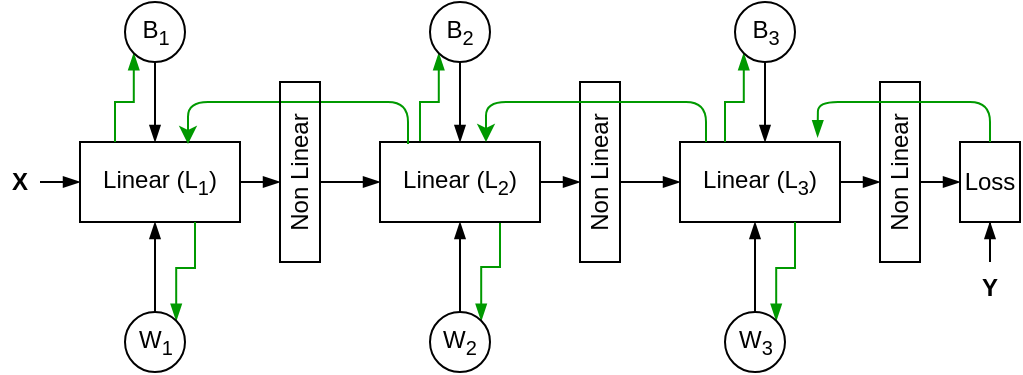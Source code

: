 <mxfile version="13.5.7" type="device"><diagram id="RQSjkud6FFBUzcc9P09r" name="Page-1"><mxGraphModel dx="962" dy="632" grid="1" gridSize="10" guides="1" tooltips="1" connect="1" arrows="1" fold="1" page="1" pageScale="1" pageWidth="850" pageHeight="1100" math="0" shadow="0"><root><mxCell id="0"/><mxCell id="1" parent="0"/><mxCell id="GBqR7MN2f6q3GixvTqg4-11" style="edgeStyle=orthogonalEdgeStyle;rounded=0;orthogonalLoop=1;jettySize=auto;html=1;entryX=0;entryY=0.5;entryDx=0;entryDy=0;endArrow=blockThin;endFill=1;" parent="1" source="GBqR7MN2f6q3GixvTqg4-1" edge="1"><mxGeometry relative="1" as="geometry"><mxPoint x="220" y="120" as="targetPoint"/></mxGeometry></mxCell><mxCell id="GBqR7MN2f6q3GixvTqg4-1" value="Linear (L&lt;sub&gt;1&lt;/sub&gt;)" style="rounded=0;whiteSpace=wrap;html=1;fillColor=none;" parent="1" vertex="1"><mxGeometry x="120" y="100" width="80" height="40" as="geometry"/></mxCell><mxCell id="GBqR7MN2f6q3GixvTqg4-38" style="edgeStyle=orthogonalEdgeStyle;rounded=0;orthogonalLoop=1;jettySize=auto;html=1;entryX=0;entryY=0.5;entryDx=0;entryDy=0;endArrow=blockThin;endFill=1;" parent="1" target="GBqR7MN2f6q3GixvTqg4-21" edge="1"><mxGeometry relative="1" as="geometry"><mxPoint x="240" y="120" as="sourcePoint"/></mxGeometry></mxCell><mxCell id="GBqR7MN2f6q3GixvTqg4-13" style="edgeStyle=orthogonalEdgeStyle;rounded=0;orthogonalLoop=1;jettySize=auto;html=1;exitX=1;exitY=0.5;exitDx=0;exitDy=0;entryX=0;entryY=0.5;entryDx=0;entryDy=0;endArrow=blockThin;endFill=1;" parent="1" source="GBqR7MN2f6q3GixvTqg4-12" target="GBqR7MN2f6q3GixvTqg4-1" edge="1"><mxGeometry relative="1" as="geometry"/></mxCell><mxCell id="GBqR7MN2f6q3GixvTqg4-12" value="&lt;b&gt;X&lt;/b&gt;" style="text;html=1;strokeColor=none;fillColor=none;align=center;verticalAlign=middle;whiteSpace=wrap;rounded=0;" parent="1" vertex="1"><mxGeometry x="80" y="110" width="20" height="20" as="geometry"/></mxCell><mxCell id="GBqR7MN2f6q3GixvTqg4-20" style="edgeStyle=orthogonalEdgeStyle;rounded=0;orthogonalLoop=1;jettySize=auto;html=1;entryX=0;entryY=0.5;entryDx=0;entryDy=0;endArrow=blockThin;endFill=1;" parent="1" source="GBqR7MN2f6q3GixvTqg4-21" edge="1"><mxGeometry relative="1" as="geometry"><mxPoint x="370" y="120" as="targetPoint"/></mxGeometry></mxCell><mxCell id="GBqR7MN2f6q3GixvTqg4-81" style="edgeStyle=orthogonalEdgeStyle;rounded=0;orthogonalLoop=1;jettySize=auto;html=1;exitX=0.75;exitY=1;exitDx=0;exitDy=0;entryX=1;entryY=0;entryDx=0;entryDy=0;endArrow=blockThin;endFill=1;strokeColor=#009900;" parent="1" source="GBqR7MN2f6q3GixvTqg4-21" target="GBqR7MN2f6q3GixvTqg4-60" edge="1"><mxGeometry relative="1" as="geometry"/></mxCell><mxCell id="GBqR7MN2f6q3GixvTqg4-82" style="edgeStyle=orthogonalEdgeStyle;rounded=0;orthogonalLoop=1;jettySize=auto;html=1;exitX=0.25;exitY=0;exitDx=0;exitDy=0;entryX=0;entryY=1;entryDx=0;entryDy=0;endArrow=blockThin;endFill=1;strokeColor=#009900;" parent="1" source="GBqR7MN2f6q3GixvTqg4-21" target="GBqR7MN2f6q3GixvTqg4-59" edge="1"><mxGeometry relative="1" as="geometry"/></mxCell><mxCell id="GBqR7MN2f6q3GixvTqg4-21" value="Linear (L&lt;sub&gt;2&lt;/sub&gt;)" style="rounded=0;whiteSpace=wrap;html=1;fillColor=none;" parent="1" vertex="1"><mxGeometry x="270" y="100" width="80" height="40" as="geometry"/></mxCell><mxCell id="GBqR7MN2f6q3GixvTqg4-39" style="edgeStyle=orthogonalEdgeStyle;rounded=0;orthogonalLoop=1;jettySize=auto;html=1;entryX=0;entryY=0.5;entryDx=0;entryDy=0;endArrow=blockThin;endFill=1;" parent="1" target="GBqR7MN2f6q3GixvTqg4-28" edge="1"><mxGeometry relative="1" as="geometry"><mxPoint x="390" y="120" as="sourcePoint"/></mxGeometry></mxCell><mxCell id="GBqR7MN2f6q3GixvTqg4-27" style="edgeStyle=orthogonalEdgeStyle;rounded=0;orthogonalLoop=1;jettySize=auto;html=1;entryX=0;entryY=0.5;entryDx=0;entryDy=0;endArrow=blockThin;endFill=1;" parent="1" source="GBqR7MN2f6q3GixvTqg4-28" edge="1"><mxGeometry relative="1" as="geometry"><mxPoint x="520" y="120" as="targetPoint"/></mxGeometry></mxCell><mxCell id="GBqR7MN2f6q3GixvTqg4-28" value="Linear (L&lt;sub&gt;3&lt;/sub&gt;)" style="rounded=0;whiteSpace=wrap;html=1;fillColor=none;" parent="1" vertex="1"><mxGeometry x="420" y="100" width="80" height="40" as="geometry"/></mxCell><mxCell id="GBqR7MN2f6q3GixvTqg4-37" style="edgeStyle=orthogonalEdgeStyle;rounded=0;orthogonalLoop=1;jettySize=auto;html=1;exitX=1;exitY=0.5;exitDx=0;exitDy=0;entryX=0;entryY=0.5;entryDx=0;entryDy=0;endArrow=blockThin;endFill=1;" parent="1" target="GBqR7MN2f6q3GixvTqg4-34" edge="1"><mxGeometry relative="1" as="geometry"><mxPoint x="540" y="120" as="sourcePoint"/></mxGeometry></mxCell><mxCell id="GBqR7MN2f6q3GixvTqg4-34" value="Loss" style="rounded=0;whiteSpace=wrap;html=1;fillColor=none;" parent="1" vertex="1"><mxGeometry x="560" y="100" width="30" height="40" as="geometry"/></mxCell><mxCell id="GBqR7MN2f6q3GixvTqg4-36" style="edgeStyle=orthogonalEdgeStyle;rounded=0;orthogonalLoop=1;jettySize=auto;html=1;entryX=0.5;entryY=1;entryDx=0;entryDy=0;endArrow=blockThin;endFill=1;" parent="1" source="GBqR7MN2f6q3GixvTqg4-35" target="GBqR7MN2f6q3GixvTqg4-34" edge="1"><mxGeometry relative="1" as="geometry"/></mxCell><mxCell id="GBqR7MN2f6q3GixvTqg4-35" value="&lt;b&gt;Y&lt;/b&gt;" style="text;html=1;strokeColor=none;fillColor=none;align=center;verticalAlign=middle;whiteSpace=wrap;rounded=0;" parent="1" vertex="1"><mxGeometry x="565" y="160" width="20" height="25" as="geometry"/></mxCell><mxCell id="GBqR7MN2f6q3GixvTqg4-40" value="Non Linear" style="rounded=0;whiteSpace=wrap;html=1;horizontal=0;fillColor=none;" parent="1" vertex="1"><mxGeometry x="370" y="70" width="20" height="90" as="geometry"/></mxCell><mxCell id="GBqR7MN2f6q3GixvTqg4-41" value="Non Linear" style="rounded=0;whiteSpace=wrap;html=1;horizontal=0;fillColor=none;" parent="1" vertex="1"><mxGeometry x="520" y="70" width="20" height="90" as="geometry"/></mxCell><mxCell id="GBqR7MN2f6q3GixvTqg4-44" value="" style="endArrow=blockThin;html=1;endFill=1;strokeColor=#009900;entryX=0.86;entryY=-0.06;entryDx=0;entryDy=0;exitX=0.5;exitY=0;exitDx=0;exitDy=0;entryPerimeter=0;" parent="1" source="GBqR7MN2f6q3GixvTqg4-34" target="GBqR7MN2f6q3GixvTqg4-28" edge="1"><mxGeometry width="50" height="50" relative="1" as="geometry"><mxPoint x="580" y="70" as="sourcePoint"/><mxPoint x="500" y="70" as="targetPoint"/><Array as="points"><mxPoint x="575" y="80"/><mxPoint x="489" y="80"/></Array></mxGeometry></mxCell><mxCell id="GBqR7MN2f6q3GixvTqg4-49" value="" style="endArrow=classic;html=1;strokeColor=#009900;entryX=0.75;entryY=0;entryDx=0;entryDy=0;exitX=0.25;exitY=0;exitDx=0;exitDy=0;" parent="1" edge="1"><mxGeometry width="50" height="50" relative="1" as="geometry"><mxPoint x="433" y="100" as="sourcePoint"/><mxPoint x="323" y="100" as="targetPoint"/><Array as="points"><mxPoint x="433" y="80"/><mxPoint x="323" y="80"/></Array></mxGeometry></mxCell><mxCell id="GBqR7MN2f6q3GixvTqg4-53" value="" style="endArrow=classic;html=1;strokeColor=#009900;entryX=0.75;entryY=0;entryDx=0;entryDy=0;exitX=0.25;exitY=0;exitDx=0;exitDy=0;" parent="1" edge="1"><mxGeometry width="50" height="50" relative="1" as="geometry"><mxPoint x="284" y="101" as="sourcePoint"/><mxPoint x="174" y="101" as="targetPoint"/><Array as="points"><mxPoint x="284" y="80"/><mxPoint x="174" y="80"/></Array></mxGeometry></mxCell><mxCell id="GBqR7MN2f6q3GixvTqg4-57" value="Non Linear" style="rounded=0;whiteSpace=wrap;html=1;horizontal=0;fillColor=none;" parent="1" vertex="1"><mxGeometry x="220" y="70" width="20" height="90" as="geometry"/></mxCell><mxCell id="GBqR7MN2f6q3GixvTqg4-73" style="edgeStyle=orthogonalEdgeStyle;rounded=0;orthogonalLoop=1;jettySize=auto;html=1;exitX=0.5;exitY=1;exitDx=0;exitDy=0;entryX=0.5;entryY=0;entryDx=0;entryDy=0;endArrow=blockThin;endFill=1;strokeColor=#000000;" parent="1" source="GBqR7MN2f6q3GixvTqg4-59" target="GBqR7MN2f6q3GixvTqg4-21" edge="1"><mxGeometry relative="1" as="geometry"/></mxCell><mxCell id="GBqR7MN2f6q3GixvTqg4-59" value="B&lt;sub&gt;2&lt;/sub&gt;" style="ellipse;whiteSpace=wrap;html=1;aspect=fixed;fillColor=none;" parent="1" vertex="1"><mxGeometry x="295" y="30" width="30" height="30" as="geometry"/></mxCell><mxCell id="GBqR7MN2f6q3GixvTqg4-69" style="edgeStyle=orthogonalEdgeStyle;rounded=0;orthogonalLoop=1;jettySize=auto;html=1;exitX=0.5;exitY=0;exitDx=0;exitDy=0;entryX=0.5;entryY=1;entryDx=0;entryDy=0;endArrow=blockThin;endFill=1;" parent="1" source="GBqR7MN2f6q3GixvTqg4-60" target="GBqR7MN2f6q3GixvTqg4-21" edge="1"><mxGeometry relative="1" as="geometry"/></mxCell><mxCell id="GBqR7MN2f6q3GixvTqg4-60" value="W&lt;sub&gt;2&lt;/sub&gt;" style="ellipse;whiteSpace=wrap;html=1;aspect=fixed;fillColor=none;" parent="1" vertex="1"><mxGeometry x="295" y="185" width="30" height="30" as="geometry"/></mxCell><mxCell id="4ooVvCmVhGiNDpKiu2su-2" style="edgeStyle=orthogonalEdgeStyle;rounded=0;orthogonalLoop=1;jettySize=auto;html=1;exitX=0.75;exitY=1;exitDx=0;exitDy=0;entryX=1;entryY=0;entryDx=0;entryDy=0;endArrow=blockThin;endFill=1;strokeColor=#009900;" parent="1" target="4ooVvCmVhGiNDpKiu2su-4" edge="1"><mxGeometry relative="1" as="geometry"><mxPoint x="177.5" y="140" as="sourcePoint"/><Array as="points"><mxPoint x="178" y="163"/><mxPoint x="168" y="163"/></Array></mxGeometry></mxCell><mxCell id="4ooVvCmVhGiNDpKiu2su-3" style="edgeStyle=orthogonalEdgeStyle;rounded=0;orthogonalLoop=1;jettySize=auto;html=1;exitX=0.5;exitY=0;exitDx=0;exitDy=0;entryX=0.5;entryY=1;entryDx=0;entryDy=0;endArrow=blockThin;endFill=1;" parent="1" source="4ooVvCmVhGiNDpKiu2su-4" edge="1"><mxGeometry relative="1" as="geometry"><mxPoint x="157.5" y="140" as="targetPoint"/></mxGeometry></mxCell><mxCell id="4ooVvCmVhGiNDpKiu2su-4" value="W&lt;sub&gt;1&lt;/sub&gt;" style="ellipse;whiteSpace=wrap;html=1;aspect=fixed;fillColor=none;" parent="1" vertex="1"><mxGeometry x="142.5" y="185" width="30" height="30" as="geometry"/></mxCell><mxCell id="4ooVvCmVhGiNDpKiu2su-5" style="edgeStyle=orthogonalEdgeStyle;rounded=0;orthogonalLoop=1;jettySize=auto;html=1;exitX=0.75;exitY=1;exitDx=0;exitDy=0;entryX=1;entryY=0;entryDx=0;entryDy=0;endArrow=blockThin;endFill=1;strokeColor=#009900;" parent="1" target="4ooVvCmVhGiNDpKiu2su-7" edge="1"><mxGeometry relative="1" as="geometry"><mxPoint x="477.5" y="140" as="sourcePoint"/><Array as="points"><mxPoint x="478" y="163"/><mxPoint x="468" y="163"/></Array></mxGeometry></mxCell><mxCell id="4ooVvCmVhGiNDpKiu2su-6" style="edgeStyle=orthogonalEdgeStyle;rounded=0;orthogonalLoop=1;jettySize=auto;html=1;exitX=0.5;exitY=0;exitDx=0;exitDy=0;entryX=0.5;entryY=1;entryDx=0;entryDy=0;endArrow=blockThin;endFill=1;" parent="1" source="4ooVvCmVhGiNDpKiu2su-7" edge="1"><mxGeometry relative="1" as="geometry"><mxPoint x="457.5" y="140" as="targetPoint"/></mxGeometry></mxCell><mxCell id="4ooVvCmVhGiNDpKiu2su-7" value="W&lt;sub&gt;3&lt;/sub&gt;" style="ellipse;whiteSpace=wrap;html=1;aspect=fixed;fillColor=none;" parent="1" vertex="1"><mxGeometry x="442.5" y="185" width="30" height="30" as="geometry"/></mxCell><mxCell id="4ooVvCmVhGiNDpKiu2su-8" style="edgeStyle=orthogonalEdgeStyle;rounded=0;orthogonalLoop=1;jettySize=auto;html=1;exitX=0.25;exitY=0;exitDx=0;exitDy=0;entryX=0;entryY=1;entryDx=0;entryDy=0;endArrow=blockThin;endFill=1;strokeColor=#009900;" parent="1" target="4ooVvCmVhGiNDpKiu2su-10" edge="1"><mxGeometry relative="1" as="geometry"><mxPoint x="137.5" y="100" as="sourcePoint"/><Array as="points"><mxPoint x="138" y="80"/><mxPoint x="147" y="80"/></Array></mxGeometry></mxCell><mxCell id="4ooVvCmVhGiNDpKiu2su-9" style="edgeStyle=orthogonalEdgeStyle;rounded=0;orthogonalLoop=1;jettySize=auto;html=1;exitX=0.5;exitY=1;exitDx=0;exitDy=0;entryX=0.5;entryY=0;entryDx=0;entryDy=0;endArrow=blockThin;endFill=1;strokeColor=#000000;" parent="1" source="4ooVvCmVhGiNDpKiu2su-10" edge="1"><mxGeometry relative="1" as="geometry"><mxPoint x="157.5" y="100" as="targetPoint"/></mxGeometry></mxCell><mxCell id="4ooVvCmVhGiNDpKiu2su-10" value="B&lt;sub&gt;1&lt;/sub&gt;" style="ellipse;whiteSpace=wrap;html=1;aspect=fixed;fillColor=none;" parent="1" vertex="1"><mxGeometry x="142.5" y="30" width="30" height="30" as="geometry"/></mxCell><mxCell id="4ooVvCmVhGiNDpKiu2su-11" style="edgeStyle=orthogonalEdgeStyle;rounded=0;orthogonalLoop=1;jettySize=auto;html=1;exitX=0.25;exitY=0;exitDx=0;exitDy=0;entryX=0;entryY=1;entryDx=0;entryDy=0;endArrow=blockThin;endFill=1;strokeColor=#009900;" parent="1" target="4ooVvCmVhGiNDpKiu2su-13" edge="1"><mxGeometry relative="1" as="geometry"><mxPoint x="442.5" y="100" as="sourcePoint"/><Array as="points"><mxPoint x="443" y="80"/><mxPoint x="452" y="80"/></Array></mxGeometry></mxCell><mxCell id="4ooVvCmVhGiNDpKiu2su-12" style="edgeStyle=orthogonalEdgeStyle;rounded=0;orthogonalLoop=1;jettySize=auto;html=1;exitX=0.5;exitY=1;exitDx=0;exitDy=0;entryX=0.5;entryY=0;entryDx=0;entryDy=0;endArrow=blockThin;endFill=1;strokeColor=#000000;" parent="1" source="4ooVvCmVhGiNDpKiu2su-13" edge="1"><mxGeometry relative="1" as="geometry"><mxPoint x="462.5" y="100" as="targetPoint"/></mxGeometry></mxCell><mxCell id="4ooVvCmVhGiNDpKiu2su-13" value="B&lt;sub&gt;3&lt;/sub&gt;" style="ellipse;whiteSpace=wrap;html=1;aspect=fixed;fillColor=none;" parent="1" vertex="1"><mxGeometry x="447.5" y="30" width="30" height="30" as="geometry"/></mxCell></root></mxGraphModel></diagram></mxfile>